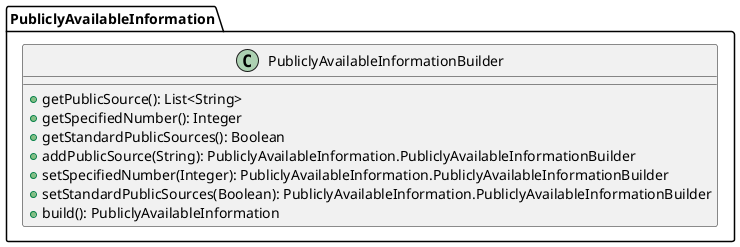 @startuml

    class PubliclyAvailableInformation.PubliclyAvailableInformationBuilder [[PubliclyAvailableInformation.PubliclyAvailableInformationBuilder.html]] {
        +getPublicSource(): List<String>
        +getSpecifiedNumber(): Integer
        +getStandardPublicSources(): Boolean
        +addPublicSource(String): PubliclyAvailableInformation.PubliclyAvailableInformationBuilder
        +setSpecifiedNumber(Integer): PubliclyAvailableInformation.PubliclyAvailableInformationBuilder
        +setStandardPublicSources(Boolean): PubliclyAvailableInformation.PubliclyAvailableInformationBuilder
        +build(): PubliclyAvailableInformation
    }

@enduml
